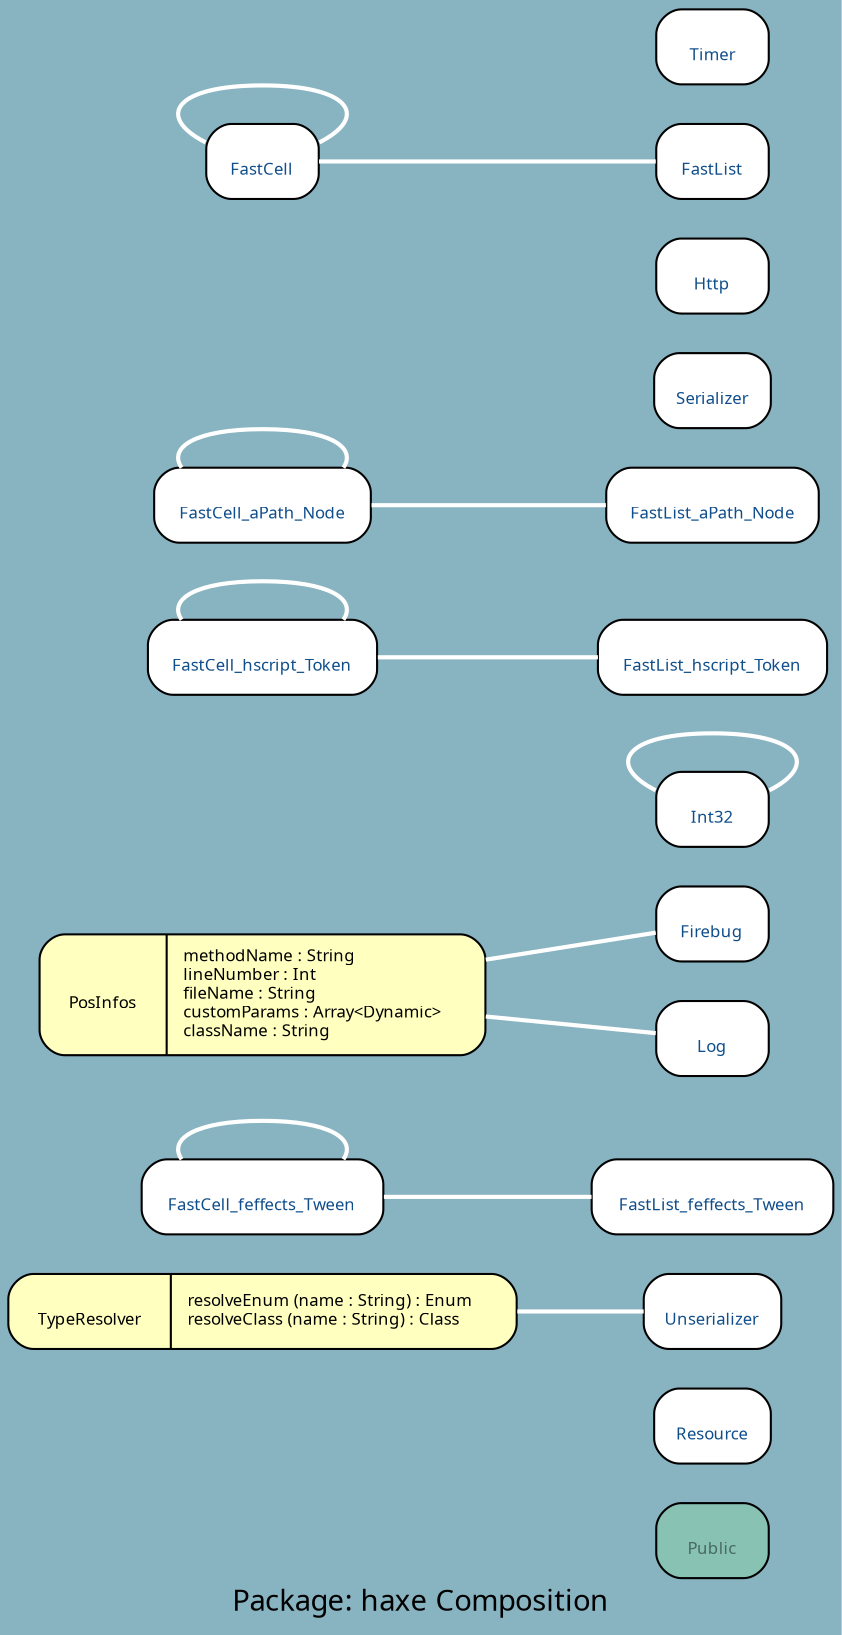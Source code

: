 digraph uml {
	graph [label="Package: haxe Composition", ratio=compress, rankdir=RL, smoothing=avg_dist, overlap=false, fontname="DejaVu Sans Condenesed", fontsize=14, bgcolor="#88B3C1", fontcolor=black];
	node [label="\N", fontname="DejaVu Sans Condenesed", fontsize=8, shape=record, color=black, fontcolor=black];
	edge [fontname="DejaVu Sans Condenesed", fontsize=8, color=black, fontcolor=black];
	graph [lp="198,12",
		bb="0,0,396,765"];
	"haxe.Public" [label="{\nPublic}", fontcolor="#496962", style="rounded,filled", fillcolor="#88c2b3", URL="../types/haxe/Public.html", tooltip="\nPublic", pos="338,43", rects="311,25,365,61", width="0.75", height="0.50"];
	"haxe.Resource" [label="{\nResource}", fontcolor="#104E8B", style="rounded,filled", fillcolor=white, URL="../types/haxe/Resource.html", tooltip="\nResource", pos="338,97", rects="310,79,366,115", width="0.78", height="0.50"];
	"haxe.Unserializer" [label="{\nUnserializer}", fontcolor="#104E8B", style="rounded,filled", fillcolor=white, URL="../types/haxe/Unserializer.html", tooltip="\nUnserializer", pos="338,151", rects="305,133,371,169", width="0.92", height="0.50"];
	"haxe.TypeResolver" [label="{\nTypeResolver|resolveEnum (name : String) : Enum\lresolveClass (name : String) : Class\l}", style="rounded,filled", fillcolor="#ffffbf", pos="122,151", rects="0,133,72,169 72,133,244,169", width="3.39", height="0.50"];
	"haxe.FastCell_feffects_Tween" [label="{\nFastCell_feffects_Tween}", fontcolor="#104E8B", style="rounded,filled", fillcolor=white, URL="../types/haxe/FastCell_feffects_Tween.html", tooltip="\nFastCell_feffects_Tween", pos="122,205", rects="64,187,181,223", width="1.61", height="0.50"];
	"haxe.Firebug" [label="{\nFirebug}", fontcolor="#104E8B", style="rounded,filled", fillcolor=white, URL="../types/haxe/Firebug.html", tooltip="\nFirebug", pos="338,333", rects="311,315,365,351", width="0.75", height="0.50"];
	"haxe.PosInfos" [label="{\nPosInfos|methodName : String\llineNumber : Int\lfileName : String\lcustomParams : Array\<Dynamic\>\lclassName : String\l}", style="rounded,filled", fillcolor="#ffffbf", pos="122,300", rects="15,271,68,329 68,271,230,329", width="2.97", height="0.81"];
	"haxe.Int32" [label="{\nInt32}", fontcolor="#104E8B", style="rounded,filled", fillcolor=white, URL="../types/haxe/Int32.html", tooltip="\nInt32", pos="338,387", rects="311,369,365,405", width="0.75", height="0.50"];
	"haxe.FastList_hscript_Token" [label="{\nFastList_hscript_Token}", fontcolor="#104E8B", style="rounded,filled", fillcolor=white, URL="../types/haxe/FastList_hscript_Token.html", tooltip="\nFastList_hscript_Token", pos="338,459", rects="283,441,394,477", width="1.53", height="0.50"];
	"haxe.FastCell_hscript_Token" [label="{\nFastCell_hscript_Token}", fontcolor="#104E8B", style="rounded,filled", fillcolor=white, URL="../types/haxe/FastCell_hscript_Token.html", tooltip="\nFastCell_hscript_Token", pos="122,459", rects="67,441,178,477", width="1.53", height="0.50"];
	"haxe.FastCell_aPath_Node" [label="{\nFastCell_aPath_Node}", fontcolor="#104E8B", style="rounded,filled", fillcolor=white, URL="../types/haxe/FastCell_aPath_Node.html", tooltip="\nFastCell_aPath_Node", pos="122,531", rects="70,513,174,549", width="1.44", height="0.50"];
	"haxe.FastList_aPath_Node" [label="{\nFastList_aPath_Node}", fontcolor="#104E8B", style="rounded,filled", fillcolor=white, URL="../types/haxe/FastList_aPath_Node.html", tooltip="\nFastList_aPath_Node", pos="338,531", rects="287,513,390,549", width="1.42", height="0.50"];
	"haxe.FastList_feffects_Tween" [label="{\nFastList_feffects_Tween}", fontcolor="#104E8B", style="rounded,filled", fillcolor=white, URL="../types/haxe/FastList_feffects_Tween.html", tooltip="\nFastList_feffects_Tween", pos="338,205", rects="280,187,396,223", width="1.61", height="0.50"];
	"haxe.Log" [label="{\nLog}", fontcolor="#104E8B", style="rounded,filled", fillcolor=white, URL="../types/haxe/Log.html", tooltip="\nLog", pos="338,279", rects="311,261,365,297", width="0.75", height="0.50"];
	"haxe.Serializer" [label="{\nSerializer}", fontcolor="#104E8B", style="rounded,filled", fillcolor=white, URL="../types/haxe/Serializer.html", tooltip="\nSerializer", pos="338,585", rects="310,567,366,603", width="0.78", height="0.50"];
	"haxe.Http" [label="{\nHttp}", fontcolor="#104E8B", style="rounded,filled", fillcolor=white, URL="../types/haxe/Http.html", tooltip="\nHttp", pos="338,639", rects="311,621,365,657", width="0.75", height="0.50"];
	"haxe.FastCell" [label="{\nFastCell}", fontcolor="#104E8B", style="rounded,filled", fillcolor=white, URL="../types/haxe/FastCell.html", tooltip="\nFastCell", pos="122,693", rects="95,675,149,711", width="0.75", height="0.50"];
	"haxe.FastList" [label="{\nFastList}", fontcolor="#104E8B", style="rounded,filled", fillcolor=white, URL="../types/haxe/FastList.html", tooltip="\nFastList", pos="338,693", rects="311,675,365,711", width="0.75", height="0.50"];
	"haxe.Timer" [label="{\nTimer}", fontcolor="#104E8B", style="rounded,filled", fillcolor=white, URL="../types/haxe/Timer.html", tooltip="\nTimer", pos="338,747", rects="311,729,365,765", width="0.75", height="0.50"];
	"haxe.Unserializer" -> "haxe.TypeResolver" [color=white, style=bold, arrowhead=none, arrowtail=diamond, arrowsize=1, pos="s,305,151 293,151 278,151 261,151 244,151"];
	"haxe.FastCell_feffects_Tween" -> "haxe.FastCell_feffects_Tween" [color=white, style=bold, arrowhead=none, arrowtail=diamond, arrowsize=1, pos="s,161,223 158,235 152,239 140,241 122,241 90,241 77,233 83,223"];
	"haxe.Firebug" -> "haxe.PosInfos" [color=white, style=bold, arrowhead=none, arrowtail=diamond, arrowsize=1, pos="s,311,329 299,327 279,324 255,320 230,317"];
	"haxe.Int32" -> "haxe.Int32" [color=white, style=bold, arrowhead=none, arrowtail=diamond, arrowsize=1, pos="s,365,396 375,403 385,413 372,423 338,423 296,423 286,408 311,396"];
	"haxe.FastList_hscript_Token" -> "haxe.FastCell_hscript_Token" [color=white, style=bold, arrowhead=none, arrowtail=diamond, arrowsize=1, pos="s,283,459 271,459 241,459 206,459 178,459"];
	"haxe.FastCell_aPath_Node" -> "haxe.FastCell_aPath_Node" [color=white, style=bold, arrowhead=none, arrowtail=diamond, arrowsize=1, pos="s,161,549 158,561 152,565 140,567 122,567 90,567 77,559 83,549"];
	"haxe.FastList_aPath_Node" -> "haxe.FastCell_aPath_Node" [color=white, style=bold, arrowhead=none, arrowtail=diamond, arrowsize=1, pos="s,287,531 275,531 243,531 205,531 174,531"];
	"haxe.FastCell_hscript_Token" -> "haxe.FastCell_hscript_Token" [color=white, style=bold, arrowhead=none, arrowtail=diamond, arrowsize=1, pos="s,161,477 158,489 152,493 140,495 122,495 90,495 77,487 83,477"];
	"haxe.FastList_feffects_Tween" -> "haxe.FastCell_feffects_Tween" [color=white, style=bold, arrowhead=none, arrowtail=diamond, arrowsize=1, pos="s,280,205 268,205 240,205 208,205 181,205"];
	"haxe.Log" -> "haxe.PosInfos" [color=white, style=bold, arrowhead=none, arrowtail=diamond, arrowsize=1, pos="s,311,282 299,283 279,285 255,287 230,289"];
	"haxe.FastCell" -> "haxe.FastCell" [color=white, style=bold, arrowhead=none, arrowtail=diamond, arrowsize=1, pos="s,149,702 159,709 169,719 156,729 122,729 80,729 70,714 95,702"];
	"haxe.FastList" -> "haxe.FastCell" [color=white, style=bold, arrowhead=none, arrowtail=diamond, arrowsize=1, pos="s,311,693 299,693 256,693 187,693 149,693"];
}
